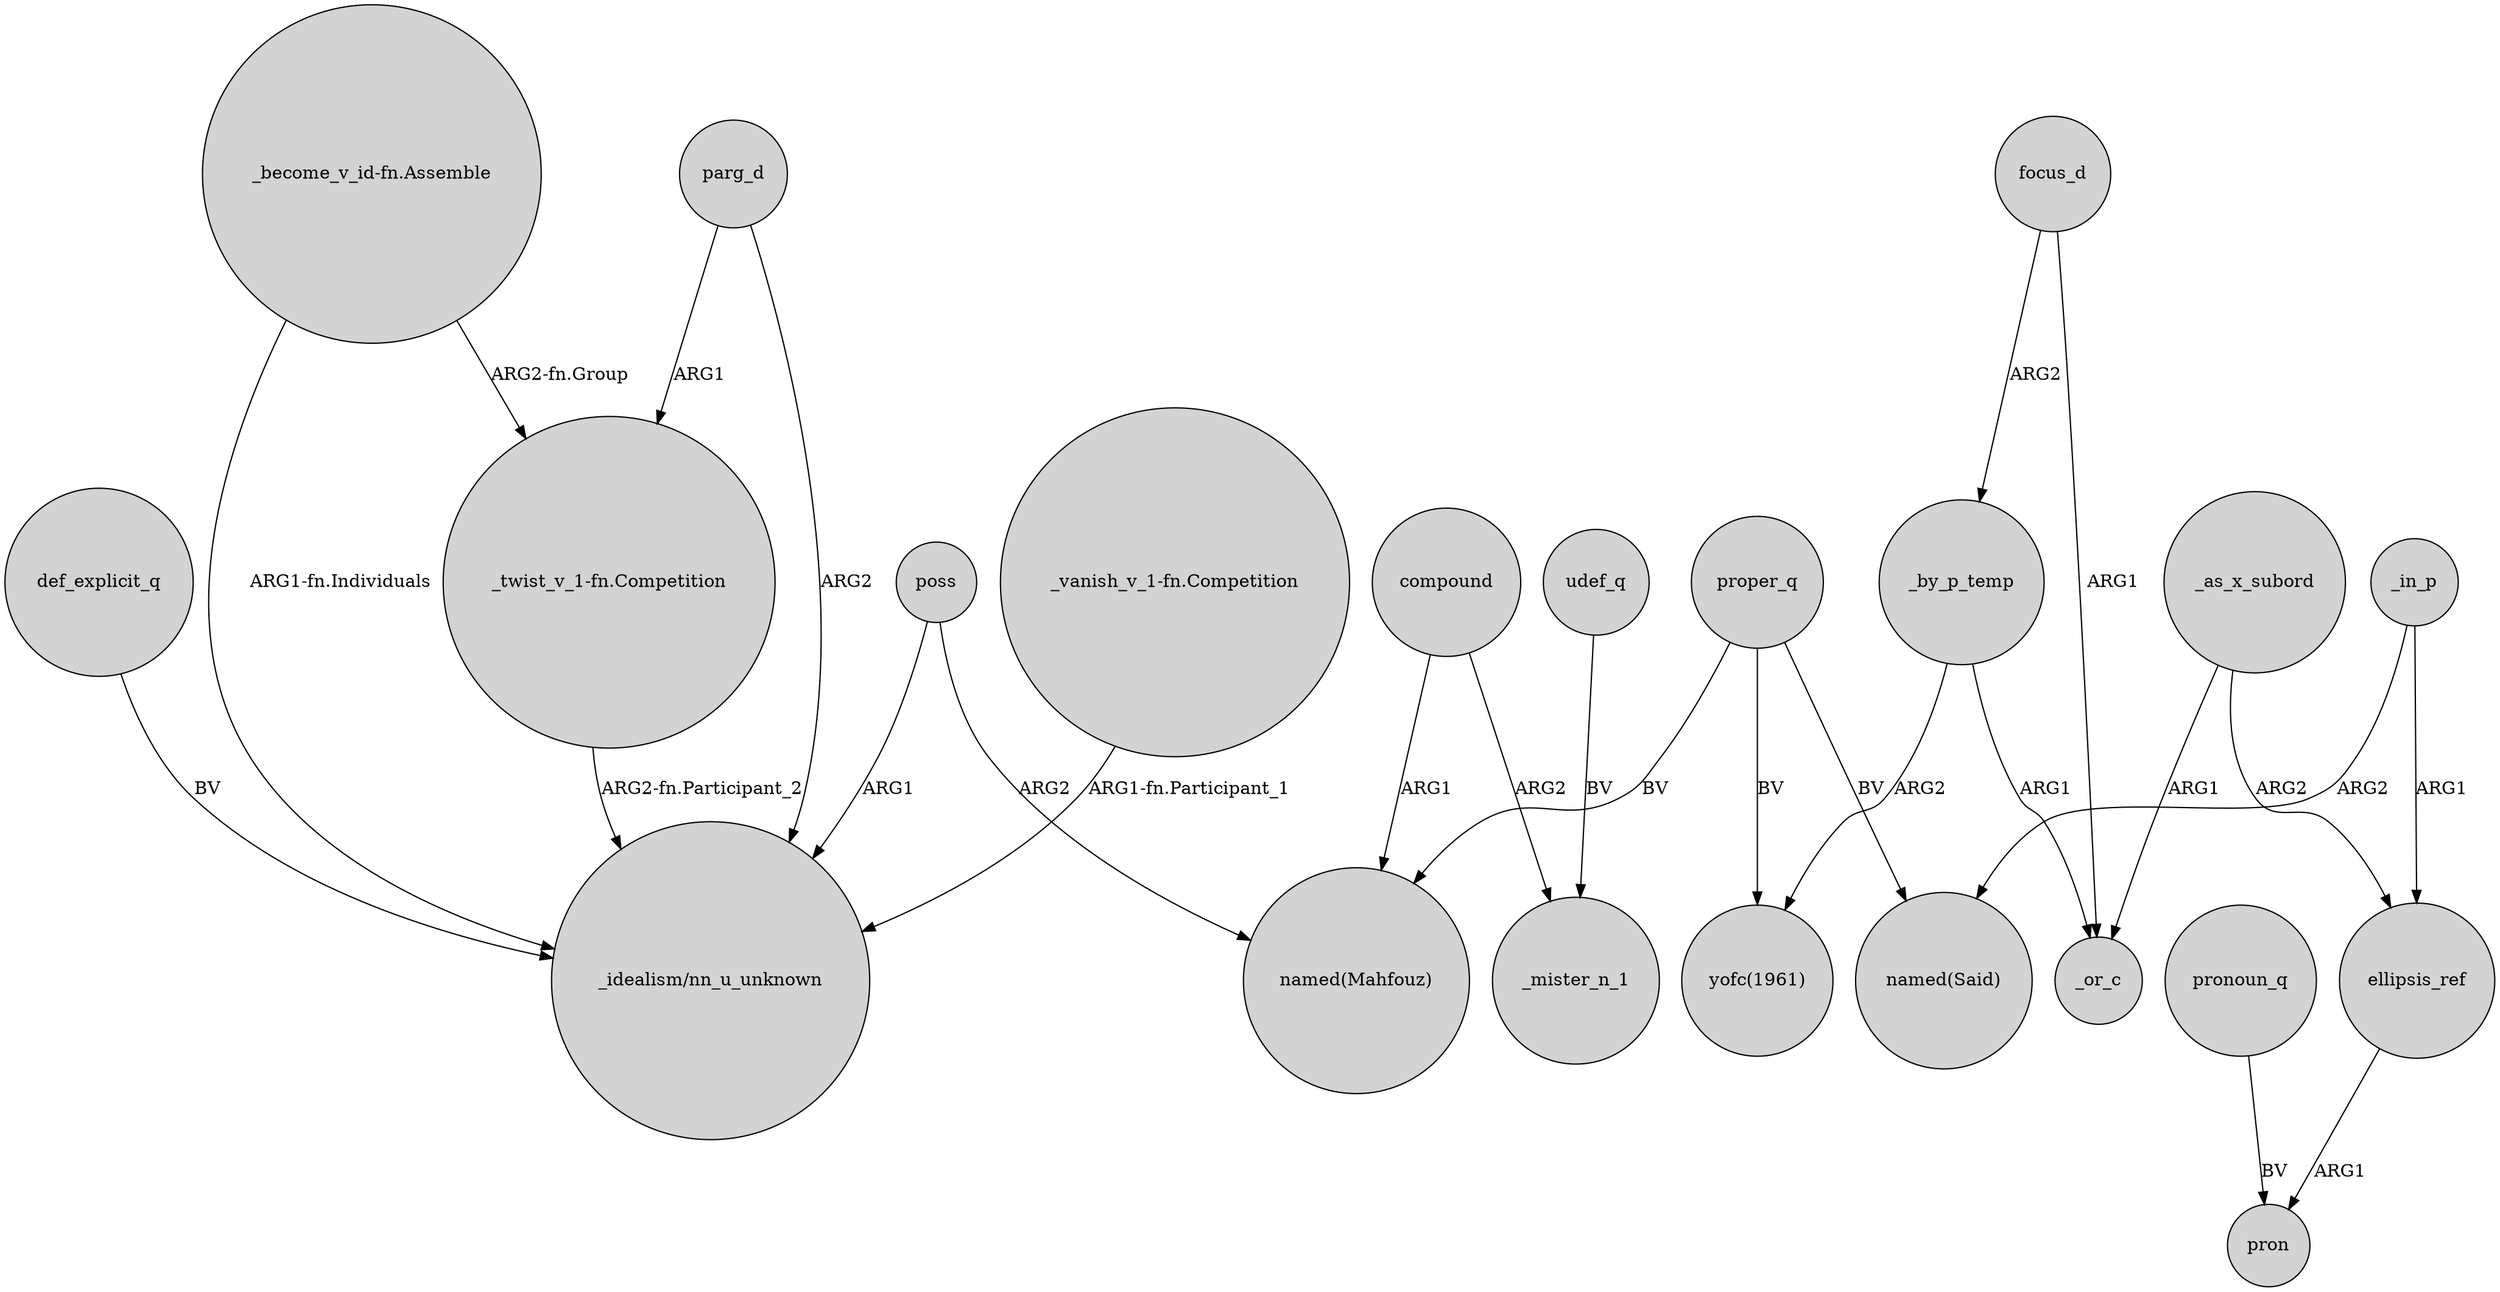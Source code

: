 digraph {
	node [shape=circle style=filled]
	def_explicit_q -> "_idealism/nn_u_unknown" [label=BV]
	"_become_v_id-fn.Assemble" -> "_twist_v_1-fn.Competition" [label="ARG2-fn.Group"]
	compound -> _mister_n_1 [label=ARG2]
	"_become_v_id-fn.Assemble" -> "_idealism/nn_u_unknown" [label="ARG1-fn.Individuals"]
	_by_p_temp -> "yofc(1961)" [label=ARG2]
	"_twist_v_1-fn.Competition" -> "_idealism/nn_u_unknown" [label="ARG2-fn.Participant_2"]
	proper_q -> "yofc(1961)" [label=BV]
	_by_p_temp -> _or_c [label=ARG1]
	_in_p -> "named(Said)" [label=ARG2]
	udef_q -> _mister_n_1 [label=BV]
	parg_d -> "_idealism/nn_u_unknown" [label=ARG2]
	focus_d -> _or_c [label=ARG1]
	ellipsis_ref -> pron [label=ARG1]
	pronoun_q -> pron [label=BV]
	proper_q -> "named(Mahfouz)" [label=BV]
	_as_x_subord -> _or_c [label=ARG1]
	compound -> "named(Mahfouz)" [label=ARG1]
	poss -> "_idealism/nn_u_unknown" [label=ARG1]
	proper_q -> "named(Said)" [label=BV]
	"_vanish_v_1-fn.Competition" -> "_idealism/nn_u_unknown" [label="ARG1-fn.Participant_1"]
	parg_d -> "_twist_v_1-fn.Competition" [label=ARG1]
	poss -> "named(Mahfouz)" [label=ARG2]
	focus_d -> _by_p_temp [label=ARG2]
	_in_p -> ellipsis_ref [label=ARG1]
	_as_x_subord -> ellipsis_ref [label=ARG2]
}
